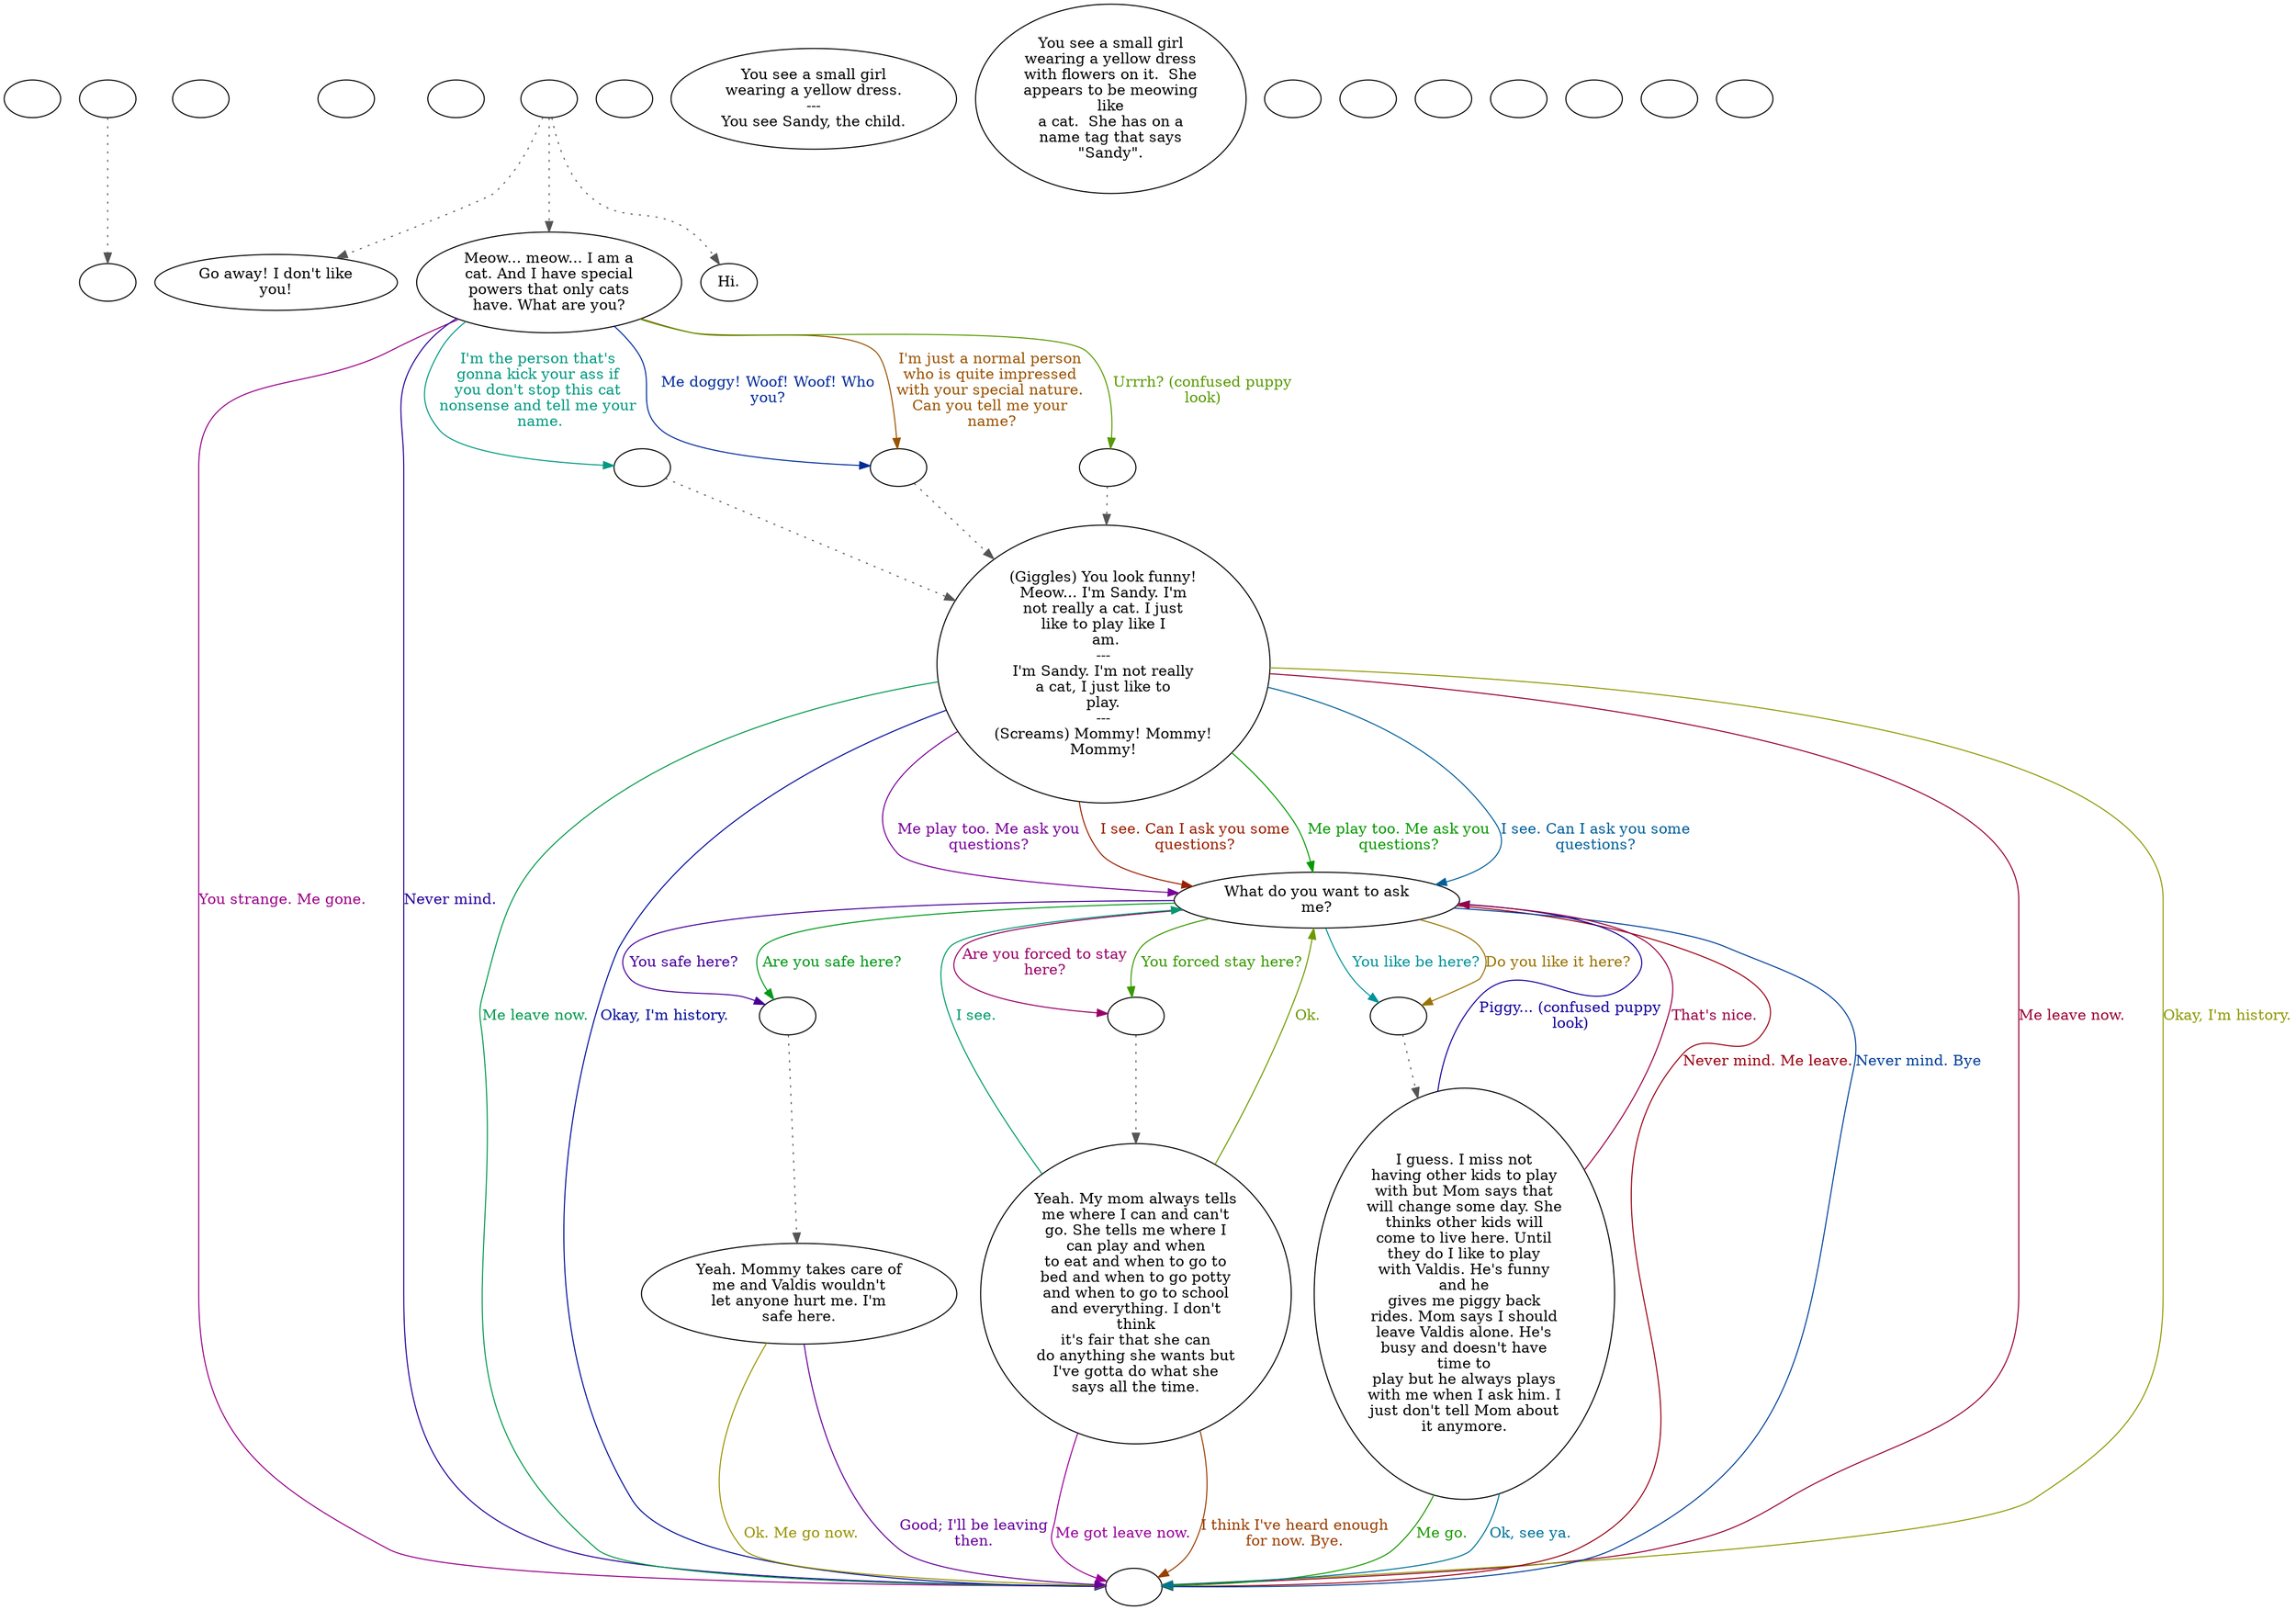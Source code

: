 digraph ocsandy {
  "checkPartyMembersNearDoor" [style=filled       fillcolor="#FFFFFF"       color="#000000"]
  "checkPartyMembersNearDoor" [label=""]
  "old_pickup_p_proc" [style=filled       fillcolor="#FFFFFF"       color="#000000"]
  "old_pickup_p_proc" [label=""]
  "pickup_p_proc" [style=filled       fillcolor="#FFFFFF"       color="#000000"]
  "pickup_p_proc" -> "old_pickup_p_proc" [style=dotted color="#555555"]
  "pickup_p_proc" [label=""]
  "getTimeBit" [style=filled       fillcolor="#FFFFFF"       color="#000000"]
  "getTimeBit" [label=""]
  "start" [style=filled       fillcolor="#FFFFFF"       color="#000000"]
  "start" [label=""]
  "critter_p_proc" [style=filled       fillcolor="#FFFFFF"       color="#000000"]
  "critter_p_proc" [label=""]
  "talk_p_proc" [style=filled       fillcolor="#FFFFFF"       color="#000000"]
  "talk_p_proc" -> "Node008" [style=dotted color="#555555"]
  "talk_p_proc" -> "Node001" [style=dotted color="#555555"]
  "talk_p_proc" -> "Node007" [style=dotted color="#555555"]
  "talk_p_proc" [label=""]
  "destroy_p_proc" [style=filled       fillcolor="#FFFFFF"       color="#000000"]
  "destroy_p_proc" [label=""]
  "look_at_p_proc" [style=filled       fillcolor="#FFFFFF"       color="#000000"]
  "look_at_p_proc" [label="You see a small girl\nwearing a yellow dress.\n---\nYou see Sandy, the child."]
  "description_p_proc" [style=filled       fillcolor="#FFFFFF"       color="#000000"]
  "description_p_proc" [label="You see a small girl\nwearing a yellow dress\nwith flowers on it.  She\nappears to be meowing\nlike\na cat.  She has on a\nname tag that says\n\"Sandy\"."]
  "use_skill_on_p_proc" [style=filled       fillcolor="#FFFFFF"       color="#000000"]
  "use_skill_on_p_proc" [label=""]
  "damage_p_proc" [style=filled       fillcolor="#FFFFFF"       color="#000000"]
  "damage_p_proc" [label=""]
  "map_enter_p_proc" [style=filled       fillcolor="#FFFFFF"       color="#000000"]
  "map_enter_p_proc" [label=""]
  "push_p_proc" [style=filled       fillcolor="#FFFFFF"       color="#000000"]
  "push_p_proc" [label=""]
  "timed_event_p_proc" [style=filled       fillcolor="#FFFFFF"       color="#000000"]
  "timed_event_p_proc" [label=""]
  "combat_p_proc" [style=filled       fillcolor="#FFFFFF"       color="#000000"]
  "combat_p_proc" [label=""]
  "Node998" [style=filled       fillcolor="#FFFFFF"       color="#000000"]
  "Node998" [label=""]
  "Node999" [style=filled       fillcolor="#FFFFFF"       color="#000000"]
  "Node999" [label=""]
  "Node001" [style=filled       fillcolor="#FFFFFF"       color="#000000"]
  "Node001" [label="Meow... meow... I am a\ncat. And I have special\npowers that only cats\nhave. What are you?"]
  "Node001" -> "Node002a" [label="Me doggy! Woof! Woof! Who\nyou?" color="#002C99" fontcolor="#002C99"]
  "Node001" -> "Node002b" [label="Urrrh? (confused puppy\nlook)" color="#599900" fontcolor="#599900"]
  "Node001" -> "Node999" [label="You strange. Me gone." color="#990086" fontcolor="#990086"]
  "Node001" -> "Node002c" [label="I'm the person that's\ngonna kick your ass if\nyou don't stop this cat\nnonsense and tell me your\n name." color="#009980" fontcolor="#009980"]
  "Node001" -> "Node002a" [label="I'm just a normal person\nwho is quite impressed\nwith your special nature.\nCan you tell me your\n name?" color="#995300" fontcolor="#995300"]
  "Node001" -> "Node999" [label="Never mind." color="#260099" fontcolor="#260099"]
  "Node002" [style=filled       fillcolor="#FFFFFF"       color="#000000"]
  "Node002" [label="(Giggles) You look funny!\nMeow... I'm Sandy. I'm\nnot really a cat. I just\nlike to play like I\n am.\n---\nI'm Sandy. I'm not really\na cat, I just like to\nplay.\n---\n(Screams) Mommy! Mommy!\nMommy!"]
  "Node002" -> "Node003" [label="Me play too. Me ask you\nquestions?" color="#069900" fontcolor="#069900"]
  "Node002" -> "Node999" [label="Me leave now." color="#990033" fontcolor="#990033"]
  "Node002" -> "Node003" [label="I see. Can I ask you some\nquestions?" color="#006099" fontcolor="#006099"]
  "Node002" -> "Node999" [label="Okay, I'm history." color="#8C9900" fontcolor="#8C9900"]
  "Node002" -> "Node003" [label="Me play too. Me ask you\nquestions?" color="#790099" fontcolor="#790099"]
  "Node002" -> "Node999" [label="Me leave now." color="#00994C" fontcolor="#00994C"]
  "Node002" -> "Node003" [label="I see. Can I ask you some\nquestions?" color="#992000" fontcolor="#992000"]
  "Node002" -> "Node999" [label="Okay, I'm history." color="#000D99" fontcolor="#000D99"]
  "Node003" [style=filled       fillcolor="#FFFFFF"       color="#000000"]
  "Node003" [label="What do you want to ask\nme?"]
  "Node003" -> "Node004a" [label="You forced stay here?" color="#399900" fontcolor="#399900"]
  "Node003" -> "Node004a" [label="Are you forced to stay\nhere?" color="#990066" fontcolor="#990066"]
  "Node003" -> "Node005a" [label="You like be here?" color="#009399" fontcolor="#009399"]
  "Node003" -> "Node005a" [label="Do you like it here?" color="#997300" fontcolor="#997300"]
  "Node003" -> "Node006a" [label="You safe here?" color="#460099" fontcolor="#460099"]
  "Node003" -> "Node006a" [label="Are you safe here?" color="#009919" fontcolor="#009919"]
  "Node003" -> "Node999" [label="Never mind. Me leave." color="#990013" fontcolor="#990013"]
  "Node003" -> "Node999" [label="Never mind. Bye" color="#004099" fontcolor="#004099"]
  "Node004" [style=filled       fillcolor="#FFFFFF"       color="#000000"]
  "Node004" [label="Yeah. My mom always tells\nme where I can and can't\ngo. She tells me where I\ncan play and when\nto eat and when to go to\nbed and when to go potty\nand when to go to school\nand everything. I don't\nthink\nit's fair that she can\ndo anything she wants but\nI've gotta do what she\nsays all the time."]
  "Node004" -> "Node003" [label="Ok." color="#6D9900" fontcolor="#6D9900"]
  "Node004" -> "Node999" [label="Me got leave now." color="#990099" fontcolor="#990099"]
  "Node004" -> "Node003" [label="I see." color="#00996C" fontcolor="#00996C"]
  "Node004" -> "Node999" [label="I think I've heard enough\nfor now. Bye." color="#993F00" fontcolor="#993F00"]
  "Node005" [style=filled       fillcolor="#FFFFFF"       color="#000000"]
  "Node005" [label="I guess. I miss not\nhaving other kids to play\nwith but Mom says that\nwill change some day. She\nthinks other kids will\ncome to live here. Until\nthey do I like to play\nwith Valdis. He's funny\nand he\ngives me piggy back\nrides. Mom says I should\nleave Valdis alone. He's\nbusy and doesn't have\ntime to\nplay but he always plays\nwith me when I ask him. I\njust don't tell Mom about\nit anymore."]
  "Node005" -> "Node003" [label="Piggy... (confused puppy\nlook)" color="#130099" fontcolor="#130099"]
  "Node005" -> "Node999" [label="Me go." color="#1A9900" fontcolor="#1A9900"]
  "Node005" -> "Node003" [label="That's nice." color="#990047" fontcolor="#990047"]
  "Node005" -> "Node999" [label="Ok, see ya." color="#007399" fontcolor="#007399"]
  "Node006" [style=filled       fillcolor="#FFFFFF"       color="#000000"]
  "Node006" [label="Yeah. Mommy takes care of\nme and Valdis wouldn't\nlet anyone hurt me. I'm\nsafe here."]
  "Node006" -> "Node999" [label="Ok. Me go now." color="#999200" fontcolor="#999200"]
  "Node006" -> "Node999" [label="Good; I'll be leaving\nthen." color="#660099" fontcolor="#660099"]
  "Node007" [style=filled       fillcolor="#FFFFFF"       color="#000000"]
  "Node007" [label="Hi."]
  "Node008" [style=filled       fillcolor="#FFFFFF"       color="#000000"]
  "Node008" [label="Go away! I don't like\nyou!"]
  "Node002a" [style=filled       fillcolor="#FFFFFF"       color="#000000"]
  "Node002a" -> "Node002" [style=dotted color="#555555"]
  "Node002a" [label=""]
  "Node002b" [style=filled       fillcolor="#FFFFFF"       color="#000000"]
  "Node002b" -> "Node002" [style=dotted color="#555555"]
  "Node002b" [label=""]
  "Node002c" [style=filled       fillcolor="#FFFFFF"       color="#000000"]
  "Node002c" -> "Node002" [style=dotted color="#555555"]
  "Node002c" [label=""]
  "Node004a" [style=filled       fillcolor="#FFFFFF"       color="#000000"]
  "Node004a" -> "Node004" [style=dotted color="#555555"]
  "Node004a" [label=""]
  "Node005a" [style=filled       fillcolor="#FFFFFF"       color="#000000"]
  "Node005a" -> "Node005" [style=dotted color="#555555"]
  "Node005a" [label=""]
  "Node006a" [style=filled       fillcolor="#FFFFFF"       color="#000000"]
  "Node006a" -> "Node006" [style=dotted color="#555555"]
  "Node006a" [label=""]
}
